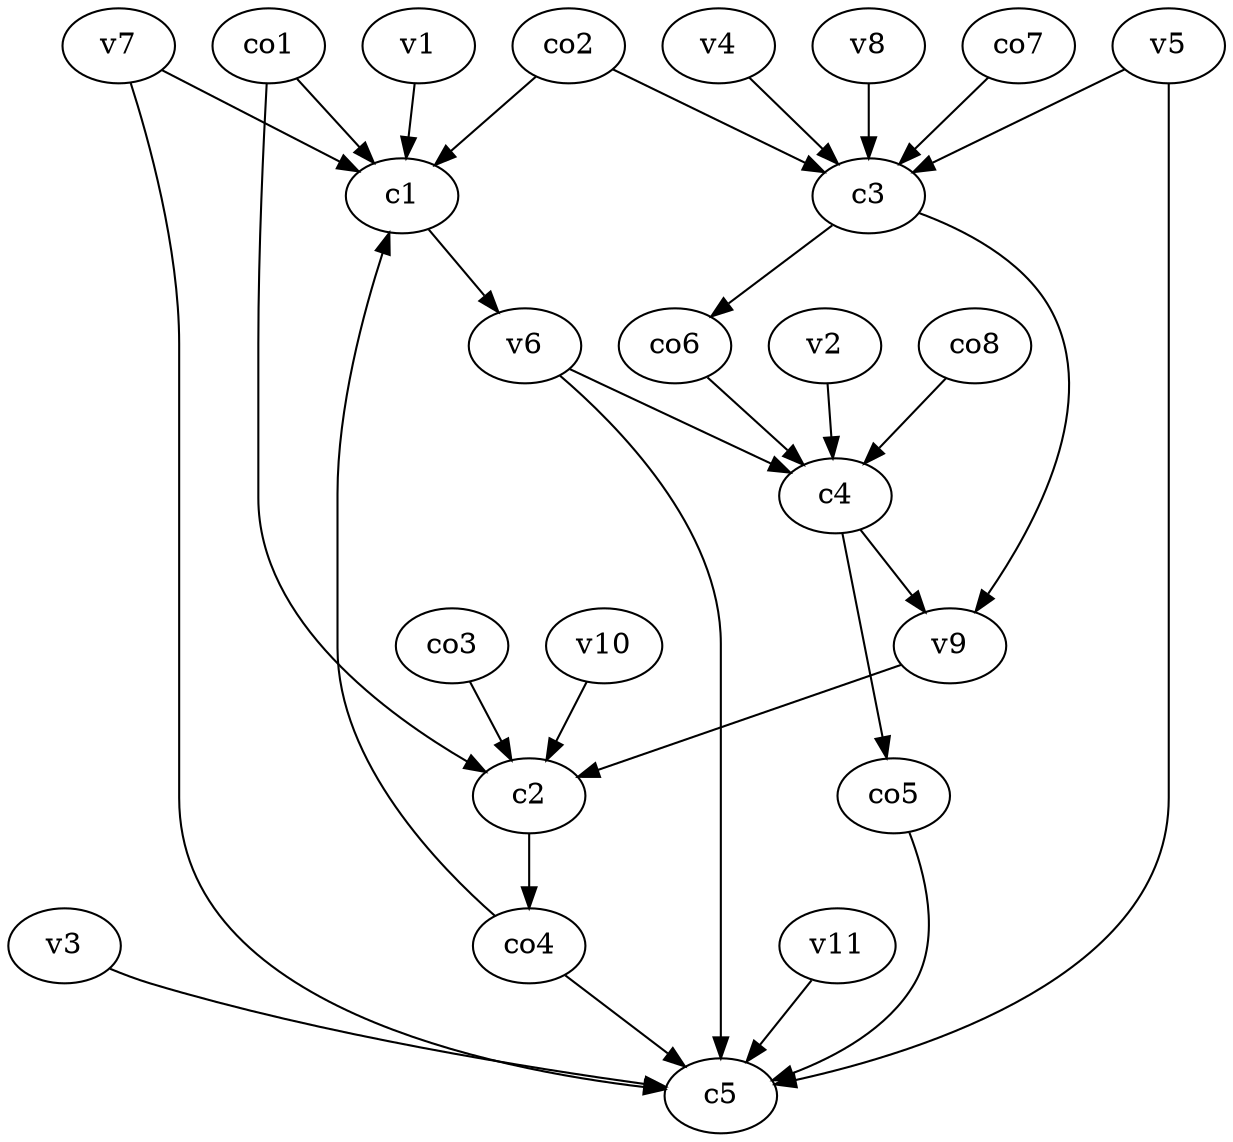 strict digraph  {
c1;
c2;
c3;
c4;
c5;
v1;
v2;
v3;
v4;
v5;
v6;
v7;
v8;
v9;
v10;
v11;
co1;
co2;
co3;
co4;
co5;
co6;
co7;
co8;
c1 -> v6  [weight=1];
c2 -> co4  [weight=1];
c3 -> co6  [weight=1];
c3 -> v9  [weight=1];
c4 -> v9  [weight=1];
c4 -> co5  [weight=1];
v1 -> c1  [weight=1];
v2 -> c4  [weight=1];
v3 -> c5  [weight=1];
v4 -> c3  [weight=1];
v5 -> c3  [weight=1];
v5 -> c5  [weight=1];
v6 -> c4  [weight=1];
v6 -> c5  [weight=1];
v7 -> c1  [weight=1];
v7 -> c5  [weight=1];
v8 -> c3  [weight=1];
v9 -> c2  [weight=1];
v10 -> c2  [weight=1];
v11 -> c5  [weight=1];
co1 -> c1  [weight=1];
co1 -> c2  [weight=1];
co2 -> c1  [weight=1];
co2 -> c3  [weight=1];
co3 -> c2  [weight=1];
co4 -> c5  [weight=1];
co4 -> c1  [weight=1];
co5 -> c5  [weight=1];
co6 -> c4  [weight=1];
co7 -> c3  [weight=1];
co8 -> c4  [weight=1];
}
